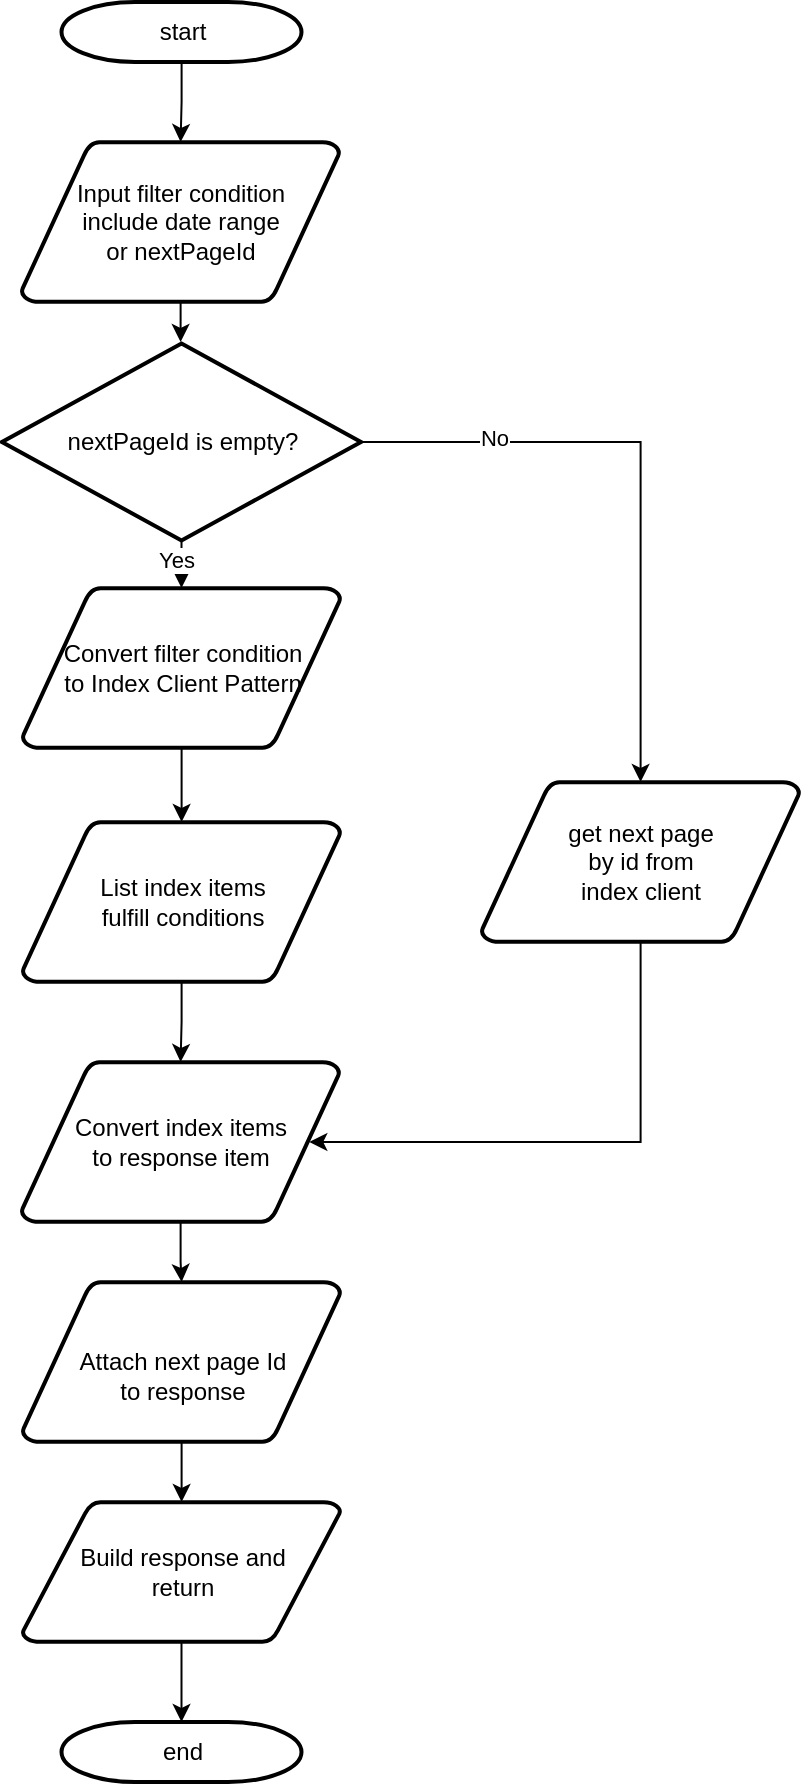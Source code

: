 <mxfile version="20.2.8" type="github">
  <diagram id="6a731a19-8d31-9384-78a2-239565b7b9f0" name="Page-1">
    <mxGraphModel dx="1311" dy="1401" grid="1" gridSize="10" guides="1" tooltips="1" connect="1" arrows="1" fold="1" page="1" pageScale="1" pageWidth="1169" pageHeight="827" background="none" math="0" shadow="0">
      <root>
        <mxCell id="0" />
        <mxCell id="1" parent="0" />
        <mxCell id="I7Vh1AQIoXxUYqlcEeEl-65" style="edgeStyle=orthogonalEdgeStyle;rounded=0;orthogonalLoop=1;jettySize=auto;html=1;" edge="1" parent="1" source="I7Vh1AQIoXxUYqlcEeEl-55" target="I7Vh1AQIoXxUYqlcEeEl-56">
          <mxGeometry relative="1" as="geometry" />
        </mxCell>
        <mxCell id="I7Vh1AQIoXxUYqlcEeEl-55" value="start" style="shape=mxgraph.flowchart.terminator;strokeWidth=2;gradientColor=none;gradientDirection=north;fontStyle=0;html=1;" vertex="1" parent="1">
          <mxGeometry x="1384.75" y="70" width="120" height="30" as="geometry" />
        </mxCell>
        <mxCell id="I7Vh1AQIoXxUYqlcEeEl-66" style="edgeStyle=orthogonalEdgeStyle;rounded=0;orthogonalLoop=1;jettySize=auto;html=1;" edge="1" parent="1" source="I7Vh1AQIoXxUYqlcEeEl-56" target="I7Vh1AQIoXxUYqlcEeEl-58">
          <mxGeometry relative="1" as="geometry" />
        </mxCell>
        <mxCell id="I7Vh1AQIoXxUYqlcEeEl-56" value="Input filter condition&lt;br&gt; include date range&lt;br&gt;or nextPageId" style="shape=mxgraph.flowchart.data;strokeWidth=2;gradientColor=none;gradientDirection=north;fontStyle=0;html=1;" vertex="1" parent="1">
          <mxGeometry x="1364.75" y="140" width="159" height="80" as="geometry" />
        </mxCell>
        <mxCell id="I7Vh1AQIoXxUYqlcEeEl-57" value="end" style="shape=mxgraph.flowchart.terminator;strokeWidth=2;gradientColor=none;gradientDirection=north;fontStyle=0;html=1;" vertex="1" parent="1">
          <mxGeometry x="1384.75" y="930" width="120" height="30" as="geometry" />
        </mxCell>
        <mxCell id="I7Vh1AQIoXxUYqlcEeEl-67" style="edgeStyle=orthogonalEdgeStyle;rounded=0;orthogonalLoop=1;jettySize=auto;html=1;entryX=0.5;entryY=0;entryDx=0;entryDy=0;entryPerimeter=0;" edge="1" parent="1" source="I7Vh1AQIoXxUYqlcEeEl-58" target="I7Vh1AQIoXxUYqlcEeEl-60">
          <mxGeometry relative="1" as="geometry" />
        </mxCell>
        <mxCell id="I7Vh1AQIoXxUYqlcEeEl-76" value="Yes" style="edgeLabel;html=1;align=center;verticalAlign=middle;resizable=0;points=[];" vertex="1" connectable="0" parent="I7Vh1AQIoXxUYqlcEeEl-67">
          <mxGeometry x="-0.434" y="-2" relative="1" as="geometry">
            <mxPoint x="-1" y="3" as="offset" />
          </mxGeometry>
        </mxCell>
        <mxCell id="I7Vh1AQIoXxUYqlcEeEl-72" style="edgeStyle=orthogonalEdgeStyle;rounded=0;orthogonalLoop=1;jettySize=auto;html=1;" edge="1" parent="1" source="I7Vh1AQIoXxUYqlcEeEl-58" target="I7Vh1AQIoXxUYqlcEeEl-59">
          <mxGeometry relative="1" as="geometry" />
        </mxCell>
        <mxCell id="I7Vh1AQIoXxUYqlcEeEl-75" value="No" style="edgeLabel;html=1;align=center;verticalAlign=middle;resizable=0;points=[];" vertex="1" connectable="0" parent="I7Vh1AQIoXxUYqlcEeEl-72">
          <mxGeometry x="-0.572" y="2" relative="1" as="geometry">
            <mxPoint as="offset" />
          </mxGeometry>
        </mxCell>
        <mxCell id="I7Vh1AQIoXxUYqlcEeEl-58" value="nextPageId is empty?" style="shape=mxgraph.flowchart.decision;strokeWidth=2;gradientColor=none;gradientDirection=north;fontStyle=0;html=1;" vertex="1" parent="1">
          <mxGeometry x="1355" y="240.75" width="179.5" height="98.5" as="geometry" />
        </mxCell>
        <mxCell id="I7Vh1AQIoXxUYqlcEeEl-73" style="edgeStyle=orthogonalEdgeStyle;rounded=0;orthogonalLoop=1;jettySize=auto;html=1;entryX=0.905;entryY=0.5;entryDx=0;entryDy=0;entryPerimeter=0;" edge="1" parent="1" source="I7Vh1AQIoXxUYqlcEeEl-59" target="I7Vh1AQIoXxUYqlcEeEl-62">
          <mxGeometry relative="1" as="geometry">
            <Array as="points">
              <mxPoint x="1674.75" y="640" />
            </Array>
          </mxGeometry>
        </mxCell>
        <mxCell id="I7Vh1AQIoXxUYqlcEeEl-59" value="get next page&lt;br&gt;by id from&lt;br&gt;index client" style="shape=mxgraph.flowchart.data;strokeWidth=2;gradientColor=none;gradientDirection=north;fontStyle=0;html=1;" vertex="1" parent="1">
          <mxGeometry x="1594.75" y="460" width="159" height="80" as="geometry" />
        </mxCell>
        <mxCell id="I7Vh1AQIoXxUYqlcEeEl-68" style="edgeStyle=orthogonalEdgeStyle;rounded=0;orthogonalLoop=1;jettySize=auto;html=1;" edge="1" parent="1" source="I7Vh1AQIoXxUYqlcEeEl-60" target="I7Vh1AQIoXxUYqlcEeEl-61">
          <mxGeometry relative="1" as="geometry" />
        </mxCell>
        <mxCell id="I7Vh1AQIoXxUYqlcEeEl-60" value="Convert filter condition &lt;br&gt;to Index Client Pattern" style="shape=mxgraph.flowchart.data;strokeWidth=2;gradientColor=none;gradientDirection=north;fontStyle=0;html=1;" vertex="1" parent="1">
          <mxGeometry x="1365.25" y="363" width="159" height="80" as="geometry" />
        </mxCell>
        <mxCell id="I7Vh1AQIoXxUYqlcEeEl-69" style="edgeStyle=orthogonalEdgeStyle;rounded=0;orthogonalLoop=1;jettySize=auto;html=1;" edge="1" parent="1" source="I7Vh1AQIoXxUYqlcEeEl-61" target="I7Vh1AQIoXxUYqlcEeEl-62">
          <mxGeometry relative="1" as="geometry" />
        </mxCell>
        <mxCell id="I7Vh1AQIoXxUYqlcEeEl-61" value="List index items &lt;br&gt;fulfill conditions" style="shape=mxgraph.flowchart.data;strokeWidth=2;gradientColor=none;gradientDirection=north;fontStyle=0;html=1;" vertex="1" parent="1">
          <mxGeometry x="1365.25" y="480" width="159" height="80" as="geometry" />
        </mxCell>
        <mxCell id="I7Vh1AQIoXxUYqlcEeEl-70" style="edgeStyle=orthogonalEdgeStyle;rounded=0;orthogonalLoop=1;jettySize=auto;html=1;" edge="1" parent="1" source="I7Vh1AQIoXxUYqlcEeEl-62" target="I7Vh1AQIoXxUYqlcEeEl-63">
          <mxGeometry relative="1" as="geometry" />
        </mxCell>
        <mxCell id="I7Vh1AQIoXxUYqlcEeEl-62" value="Convert index items&lt;br&gt;to response item" style="shape=mxgraph.flowchart.data;strokeWidth=2;gradientColor=none;gradientDirection=north;fontStyle=0;html=1;" vertex="1" parent="1">
          <mxGeometry x="1364.75" y="600" width="159" height="80" as="geometry" />
        </mxCell>
        <mxCell id="I7Vh1AQIoXxUYqlcEeEl-71" style="edgeStyle=orthogonalEdgeStyle;rounded=0;orthogonalLoop=1;jettySize=auto;html=1;" edge="1" parent="1" source="I7Vh1AQIoXxUYqlcEeEl-63" target="I7Vh1AQIoXxUYqlcEeEl-64">
          <mxGeometry relative="1" as="geometry" />
        </mxCell>
        <mxCell id="I7Vh1AQIoXxUYqlcEeEl-63" value="&lt;br&gt;Attach next page Id &lt;br&gt;to response" style="shape=mxgraph.flowchart.data;strokeWidth=2;gradientColor=none;gradientDirection=north;fontStyle=0;html=1;" vertex="1" parent="1">
          <mxGeometry x="1365.25" y="710" width="159" height="80" as="geometry" />
        </mxCell>
        <mxCell id="I7Vh1AQIoXxUYqlcEeEl-74" style="edgeStyle=orthogonalEdgeStyle;rounded=0;orthogonalLoop=1;jettySize=auto;html=1;entryX=0.5;entryY=0;entryDx=0;entryDy=0;entryPerimeter=0;" edge="1" parent="1" source="I7Vh1AQIoXxUYqlcEeEl-64" target="I7Vh1AQIoXxUYqlcEeEl-57">
          <mxGeometry relative="1" as="geometry" />
        </mxCell>
        <mxCell id="I7Vh1AQIoXxUYqlcEeEl-64" value="Build response and &lt;br&gt;return" style="shape=mxgraph.flowchart.data;strokeWidth=2;gradientColor=none;gradientDirection=north;fontStyle=0;html=1;" vertex="1" parent="1">
          <mxGeometry x="1365.25" y="820" width="159" height="70" as="geometry" />
        </mxCell>
      </root>
    </mxGraphModel>
  </diagram>
</mxfile>
